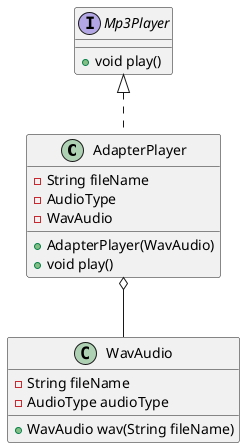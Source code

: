 @startuml

AdapterPlayer o-- WavAudio

class WavAudio {
  -String fileName
  -AudioType audioType

  +WavAudio wav(String fileName)
}

interface Mp3Player {
  +void play()
}

class AdapterPlayer implements Mp3Player {
  - String fileName
  - AudioType
  - WavAudio

  +AdapterPlayer(WavAudio)
  +void play()
}

@enduml